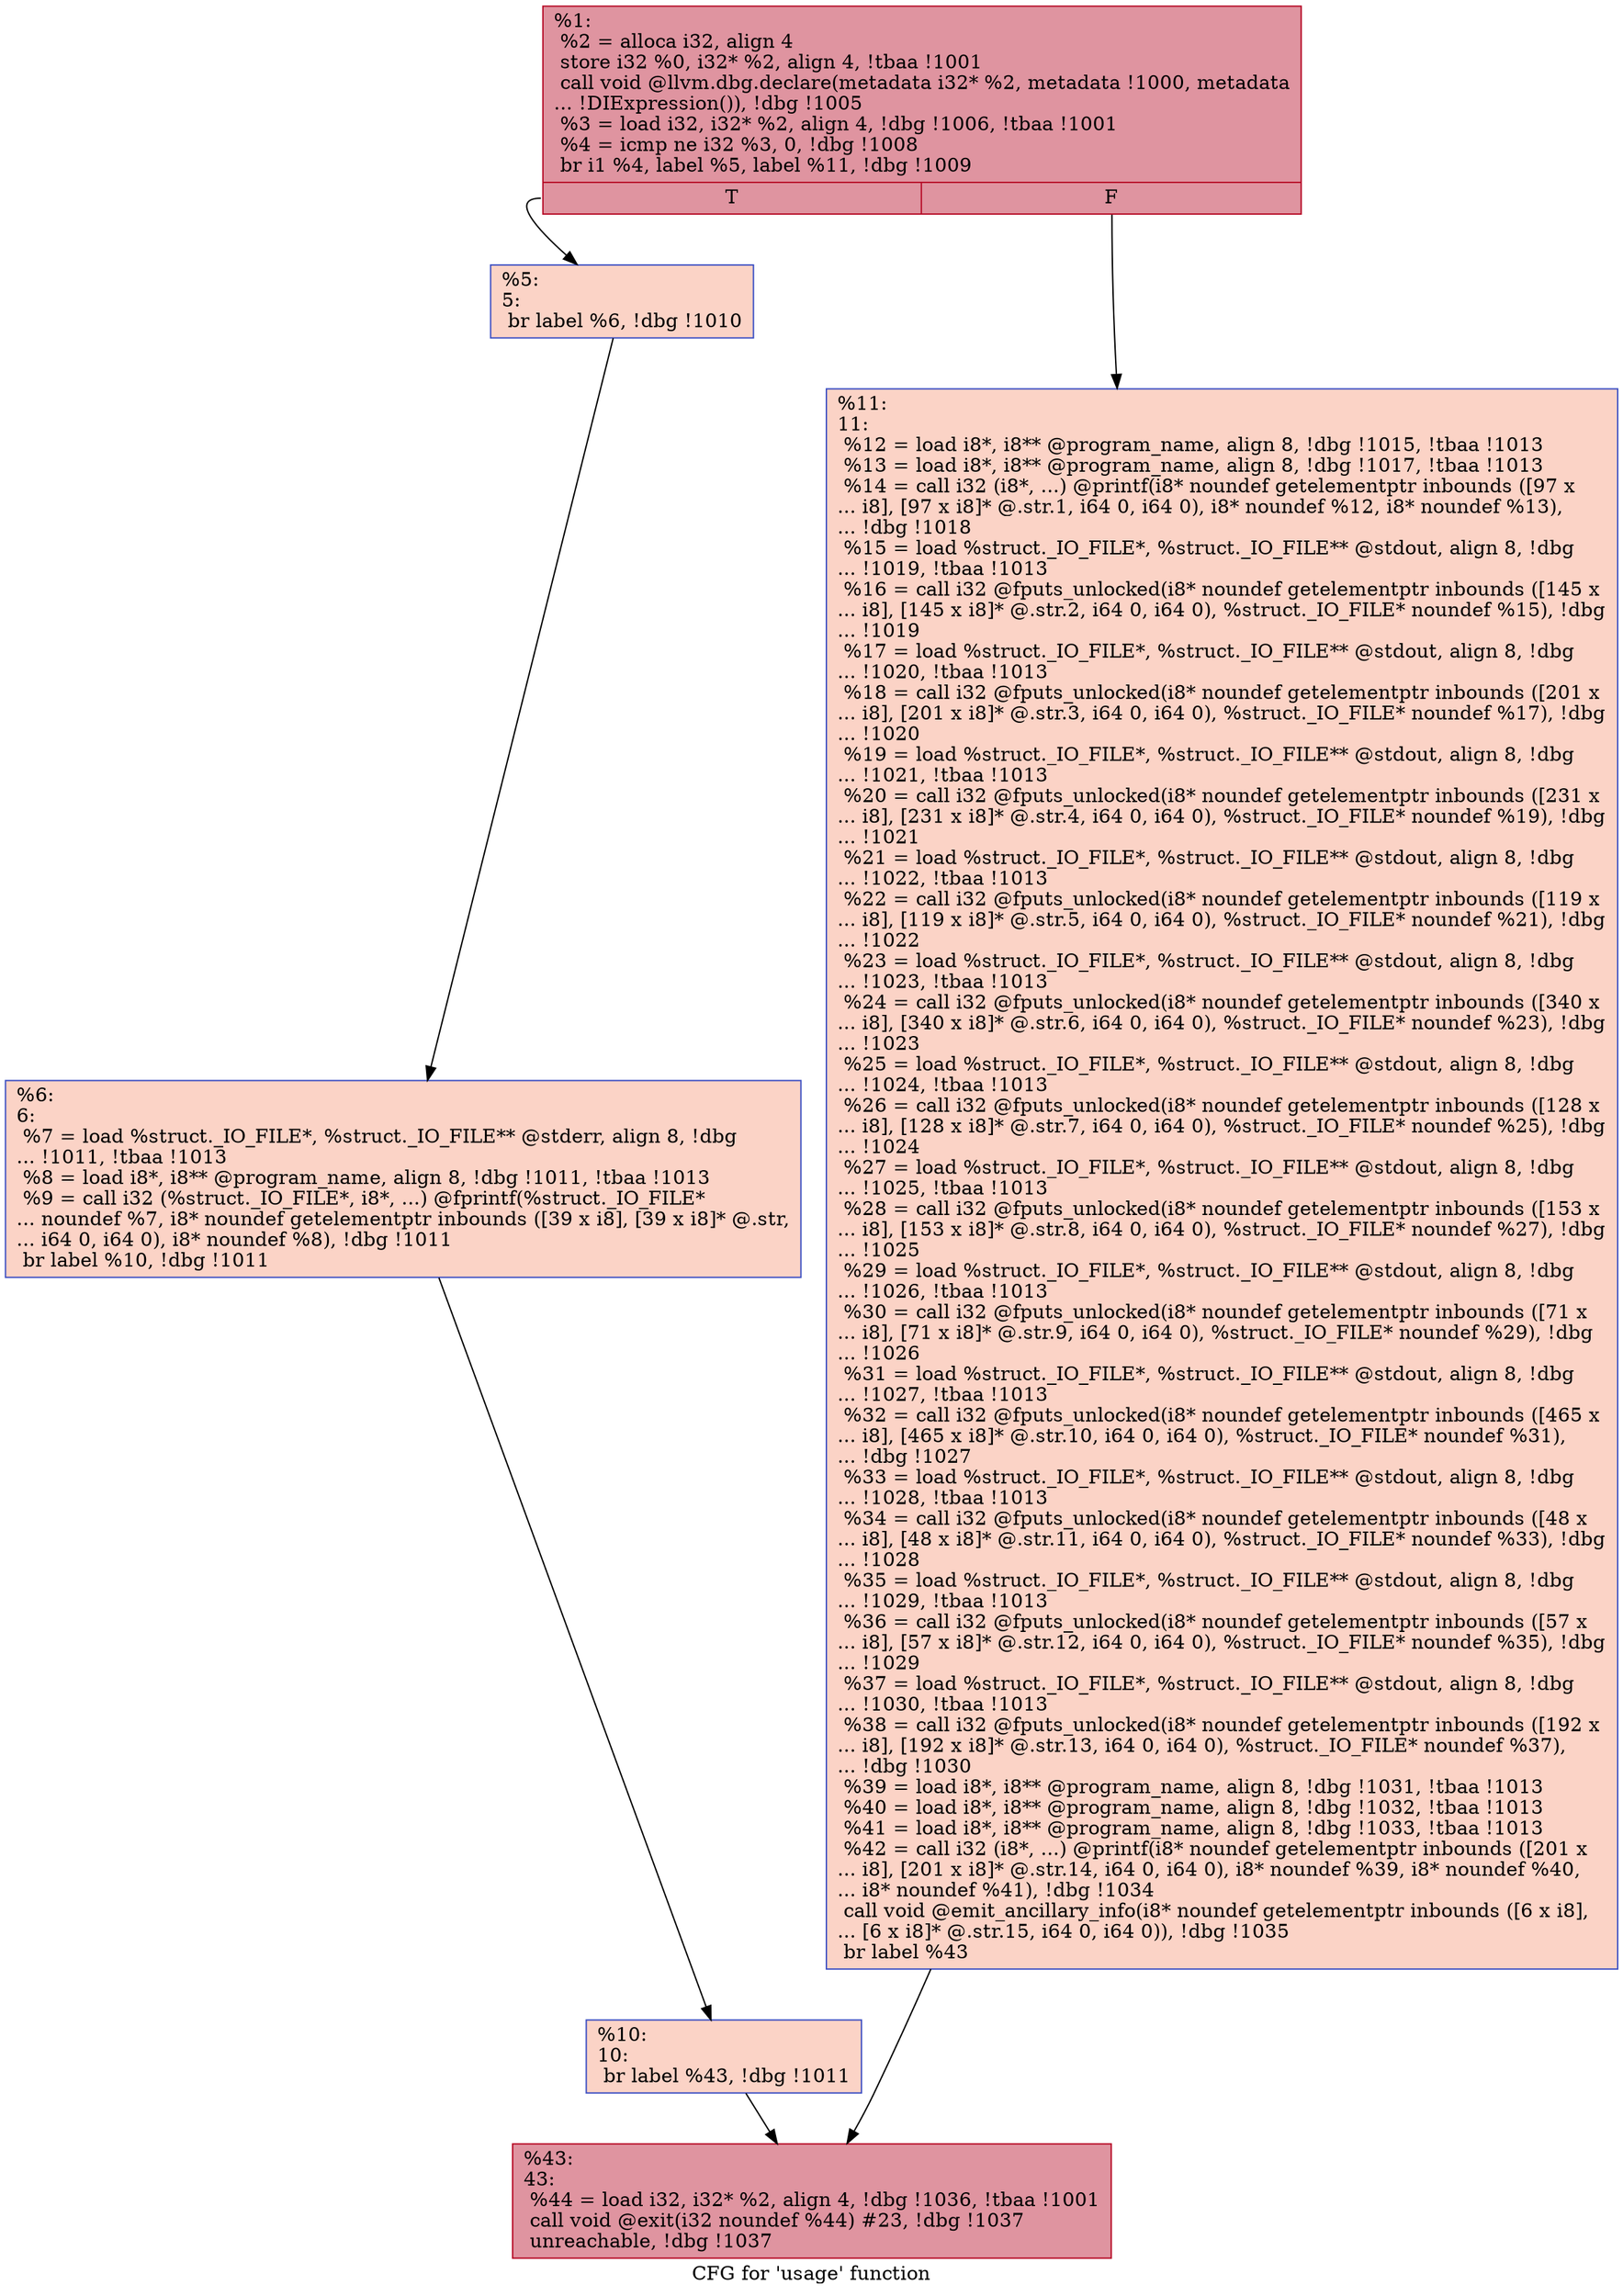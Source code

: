 digraph "CFG for 'usage' function" {
	label="CFG for 'usage' function";

	Node0x2009c30 [shape=record,color="#b70d28ff", style=filled, fillcolor="#b70d2870",label="{%1:\l  %2 = alloca i32, align 4\l  store i32 %0, i32* %2, align 4, !tbaa !1001\l  call void @llvm.dbg.declare(metadata i32* %2, metadata !1000, metadata\l... !DIExpression()), !dbg !1005\l  %3 = load i32, i32* %2, align 4, !dbg !1006, !tbaa !1001\l  %4 = icmp ne i32 %3, 0, !dbg !1008\l  br i1 %4, label %5, label %11, !dbg !1009\l|{<s0>T|<s1>F}}"];
	Node0x2009c30:s0 -> Node0x20593e0;
	Node0x2009c30:s1 -> Node0x20594d0;
	Node0x20593e0 [shape=record,color="#3d50c3ff", style=filled, fillcolor="#f59c7d70",label="{%5:\l5:                                                \l  br label %6, !dbg !1010\l}"];
	Node0x20593e0 -> Node0x2059430;
	Node0x2059430 [shape=record,color="#3d50c3ff", style=filled, fillcolor="#f59c7d70",label="{%6:\l6:                                                \l  %7 = load %struct._IO_FILE*, %struct._IO_FILE** @stderr, align 8, !dbg\l... !1011, !tbaa !1013\l  %8 = load i8*, i8** @program_name, align 8, !dbg !1011, !tbaa !1013\l  %9 = call i32 (%struct._IO_FILE*, i8*, ...) @fprintf(%struct._IO_FILE*\l... noundef %7, i8* noundef getelementptr inbounds ([39 x i8], [39 x i8]* @.str,\l... i64 0, i64 0), i8* noundef %8), !dbg !1011\l  br label %10, !dbg !1011\l}"];
	Node0x2059430 -> Node0x2059480;
	Node0x2059480 [shape=record,color="#3d50c3ff", style=filled, fillcolor="#f59c7d70",label="{%10:\l10:                                               \l  br label %43, !dbg !1011\l}"];
	Node0x2059480 -> Node0x2059520;
	Node0x20594d0 [shape=record,color="#3d50c3ff", style=filled, fillcolor="#f59c7d70",label="{%11:\l11:                                               \l  %12 = load i8*, i8** @program_name, align 8, !dbg !1015, !tbaa !1013\l  %13 = load i8*, i8** @program_name, align 8, !dbg !1017, !tbaa !1013\l  %14 = call i32 (i8*, ...) @printf(i8* noundef getelementptr inbounds ([97 x\l... i8], [97 x i8]* @.str.1, i64 0, i64 0), i8* noundef %12, i8* noundef %13),\l... !dbg !1018\l  %15 = load %struct._IO_FILE*, %struct._IO_FILE** @stdout, align 8, !dbg\l... !1019, !tbaa !1013\l  %16 = call i32 @fputs_unlocked(i8* noundef getelementptr inbounds ([145 x\l... i8], [145 x i8]* @.str.2, i64 0, i64 0), %struct._IO_FILE* noundef %15), !dbg\l... !1019\l  %17 = load %struct._IO_FILE*, %struct._IO_FILE** @stdout, align 8, !dbg\l... !1020, !tbaa !1013\l  %18 = call i32 @fputs_unlocked(i8* noundef getelementptr inbounds ([201 x\l... i8], [201 x i8]* @.str.3, i64 0, i64 0), %struct._IO_FILE* noundef %17), !dbg\l... !1020\l  %19 = load %struct._IO_FILE*, %struct._IO_FILE** @stdout, align 8, !dbg\l... !1021, !tbaa !1013\l  %20 = call i32 @fputs_unlocked(i8* noundef getelementptr inbounds ([231 x\l... i8], [231 x i8]* @.str.4, i64 0, i64 0), %struct._IO_FILE* noundef %19), !dbg\l... !1021\l  %21 = load %struct._IO_FILE*, %struct._IO_FILE** @stdout, align 8, !dbg\l... !1022, !tbaa !1013\l  %22 = call i32 @fputs_unlocked(i8* noundef getelementptr inbounds ([119 x\l... i8], [119 x i8]* @.str.5, i64 0, i64 0), %struct._IO_FILE* noundef %21), !dbg\l... !1022\l  %23 = load %struct._IO_FILE*, %struct._IO_FILE** @stdout, align 8, !dbg\l... !1023, !tbaa !1013\l  %24 = call i32 @fputs_unlocked(i8* noundef getelementptr inbounds ([340 x\l... i8], [340 x i8]* @.str.6, i64 0, i64 0), %struct._IO_FILE* noundef %23), !dbg\l... !1023\l  %25 = load %struct._IO_FILE*, %struct._IO_FILE** @stdout, align 8, !dbg\l... !1024, !tbaa !1013\l  %26 = call i32 @fputs_unlocked(i8* noundef getelementptr inbounds ([128 x\l... i8], [128 x i8]* @.str.7, i64 0, i64 0), %struct._IO_FILE* noundef %25), !dbg\l... !1024\l  %27 = load %struct._IO_FILE*, %struct._IO_FILE** @stdout, align 8, !dbg\l... !1025, !tbaa !1013\l  %28 = call i32 @fputs_unlocked(i8* noundef getelementptr inbounds ([153 x\l... i8], [153 x i8]* @.str.8, i64 0, i64 0), %struct._IO_FILE* noundef %27), !dbg\l... !1025\l  %29 = load %struct._IO_FILE*, %struct._IO_FILE** @stdout, align 8, !dbg\l... !1026, !tbaa !1013\l  %30 = call i32 @fputs_unlocked(i8* noundef getelementptr inbounds ([71 x\l... i8], [71 x i8]* @.str.9, i64 0, i64 0), %struct._IO_FILE* noundef %29), !dbg\l... !1026\l  %31 = load %struct._IO_FILE*, %struct._IO_FILE** @stdout, align 8, !dbg\l... !1027, !tbaa !1013\l  %32 = call i32 @fputs_unlocked(i8* noundef getelementptr inbounds ([465 x\l... i8], [465 x i8]* @.str.10, i64 0, i64 0), %struct._IO_FILE* noundef %31),\l... !dbg !1027\l  %33 = load %struct._IO_FILE*, %struct._IO_FILE** @stdout, align 8, !dbg\l... !1028, !tbaa !1013\l  %34 = call i32 @fputs_unlocked(i8* noundef getelementptr inbounds ([48 x\l... i8], [48 x i8]* @.str.11, i64 0, i64 0), %struct._IO_FILE* noundef %33), !dbg\l... !1028\l  %35 = load %struct._IO_FILE*, %struct._IO_FILE** @stdout, align 8, !dbg\l... !1029, !tbaa !1013\l  %36 = call i32 @fputs_unlocked(i8* noundef getelementptr inbounds ([57 x\l... i8], [57 x i8]* @.str.12, i64 0, i64 0), %struct._IO_FILE* noundef %35), !dbg\l... !1029\l  %37 = load %struct._IO_FILE*, %struct._IO_FILE** @stdout, align 8, !dbg\l... !1030, !tbaa !1013\l  %38 = call i32 @fputs_unlocked(i8* noundef getelementptr inbounds ([192 x\l... i8], [192 x i8]* @.str.13, i64 0, i64 0), %struct._IO_FILE* noundef %37),\l... !dbg !1030\l  %39 = load i8*, i8** @program_name, align 8, !dbg !1031, !tbaa !1013\l  %40 = load i8*, i8** @program_name, align 8, !dbg !1032, !tbaa !1013\l  %41 = load i8*, i8** @program_name, align 8, !dbg !1033, !tbaa !1013\l  %42 = call i32 (i8*, ...) @printf(i8* noundef getelementptr inbounds ([201 x\l... i8], [201 x i8]* @.str.14, i64 0, i64 0), i8* noundef %39, i8* noundef %40,\l... i8* noundef %41), !dbg !1034\l  call void @emit_ancillary_info(i8* noundef getelementptr inbounds ([6 x i8],\l... [6 x i8]* @.str.15, i64 0, i64 0)), !dbg !1035\l  br label %43\l}"];
	Node0x20594d0 -> Node0x2059520;
	Node0x2059520 [shape=record,color="#b70d28ff", style=filled, fillcolor="#b70d2870",label="{%43:\l43:                                               \l  %44 = load i32, i32* %2, align 4, !dbg !1036, !tbaa !1001\l  call void @exit(i32 noundef %44) #23, !dbg !1037\l  unreachable, !dbg !1037\l}"];
}
